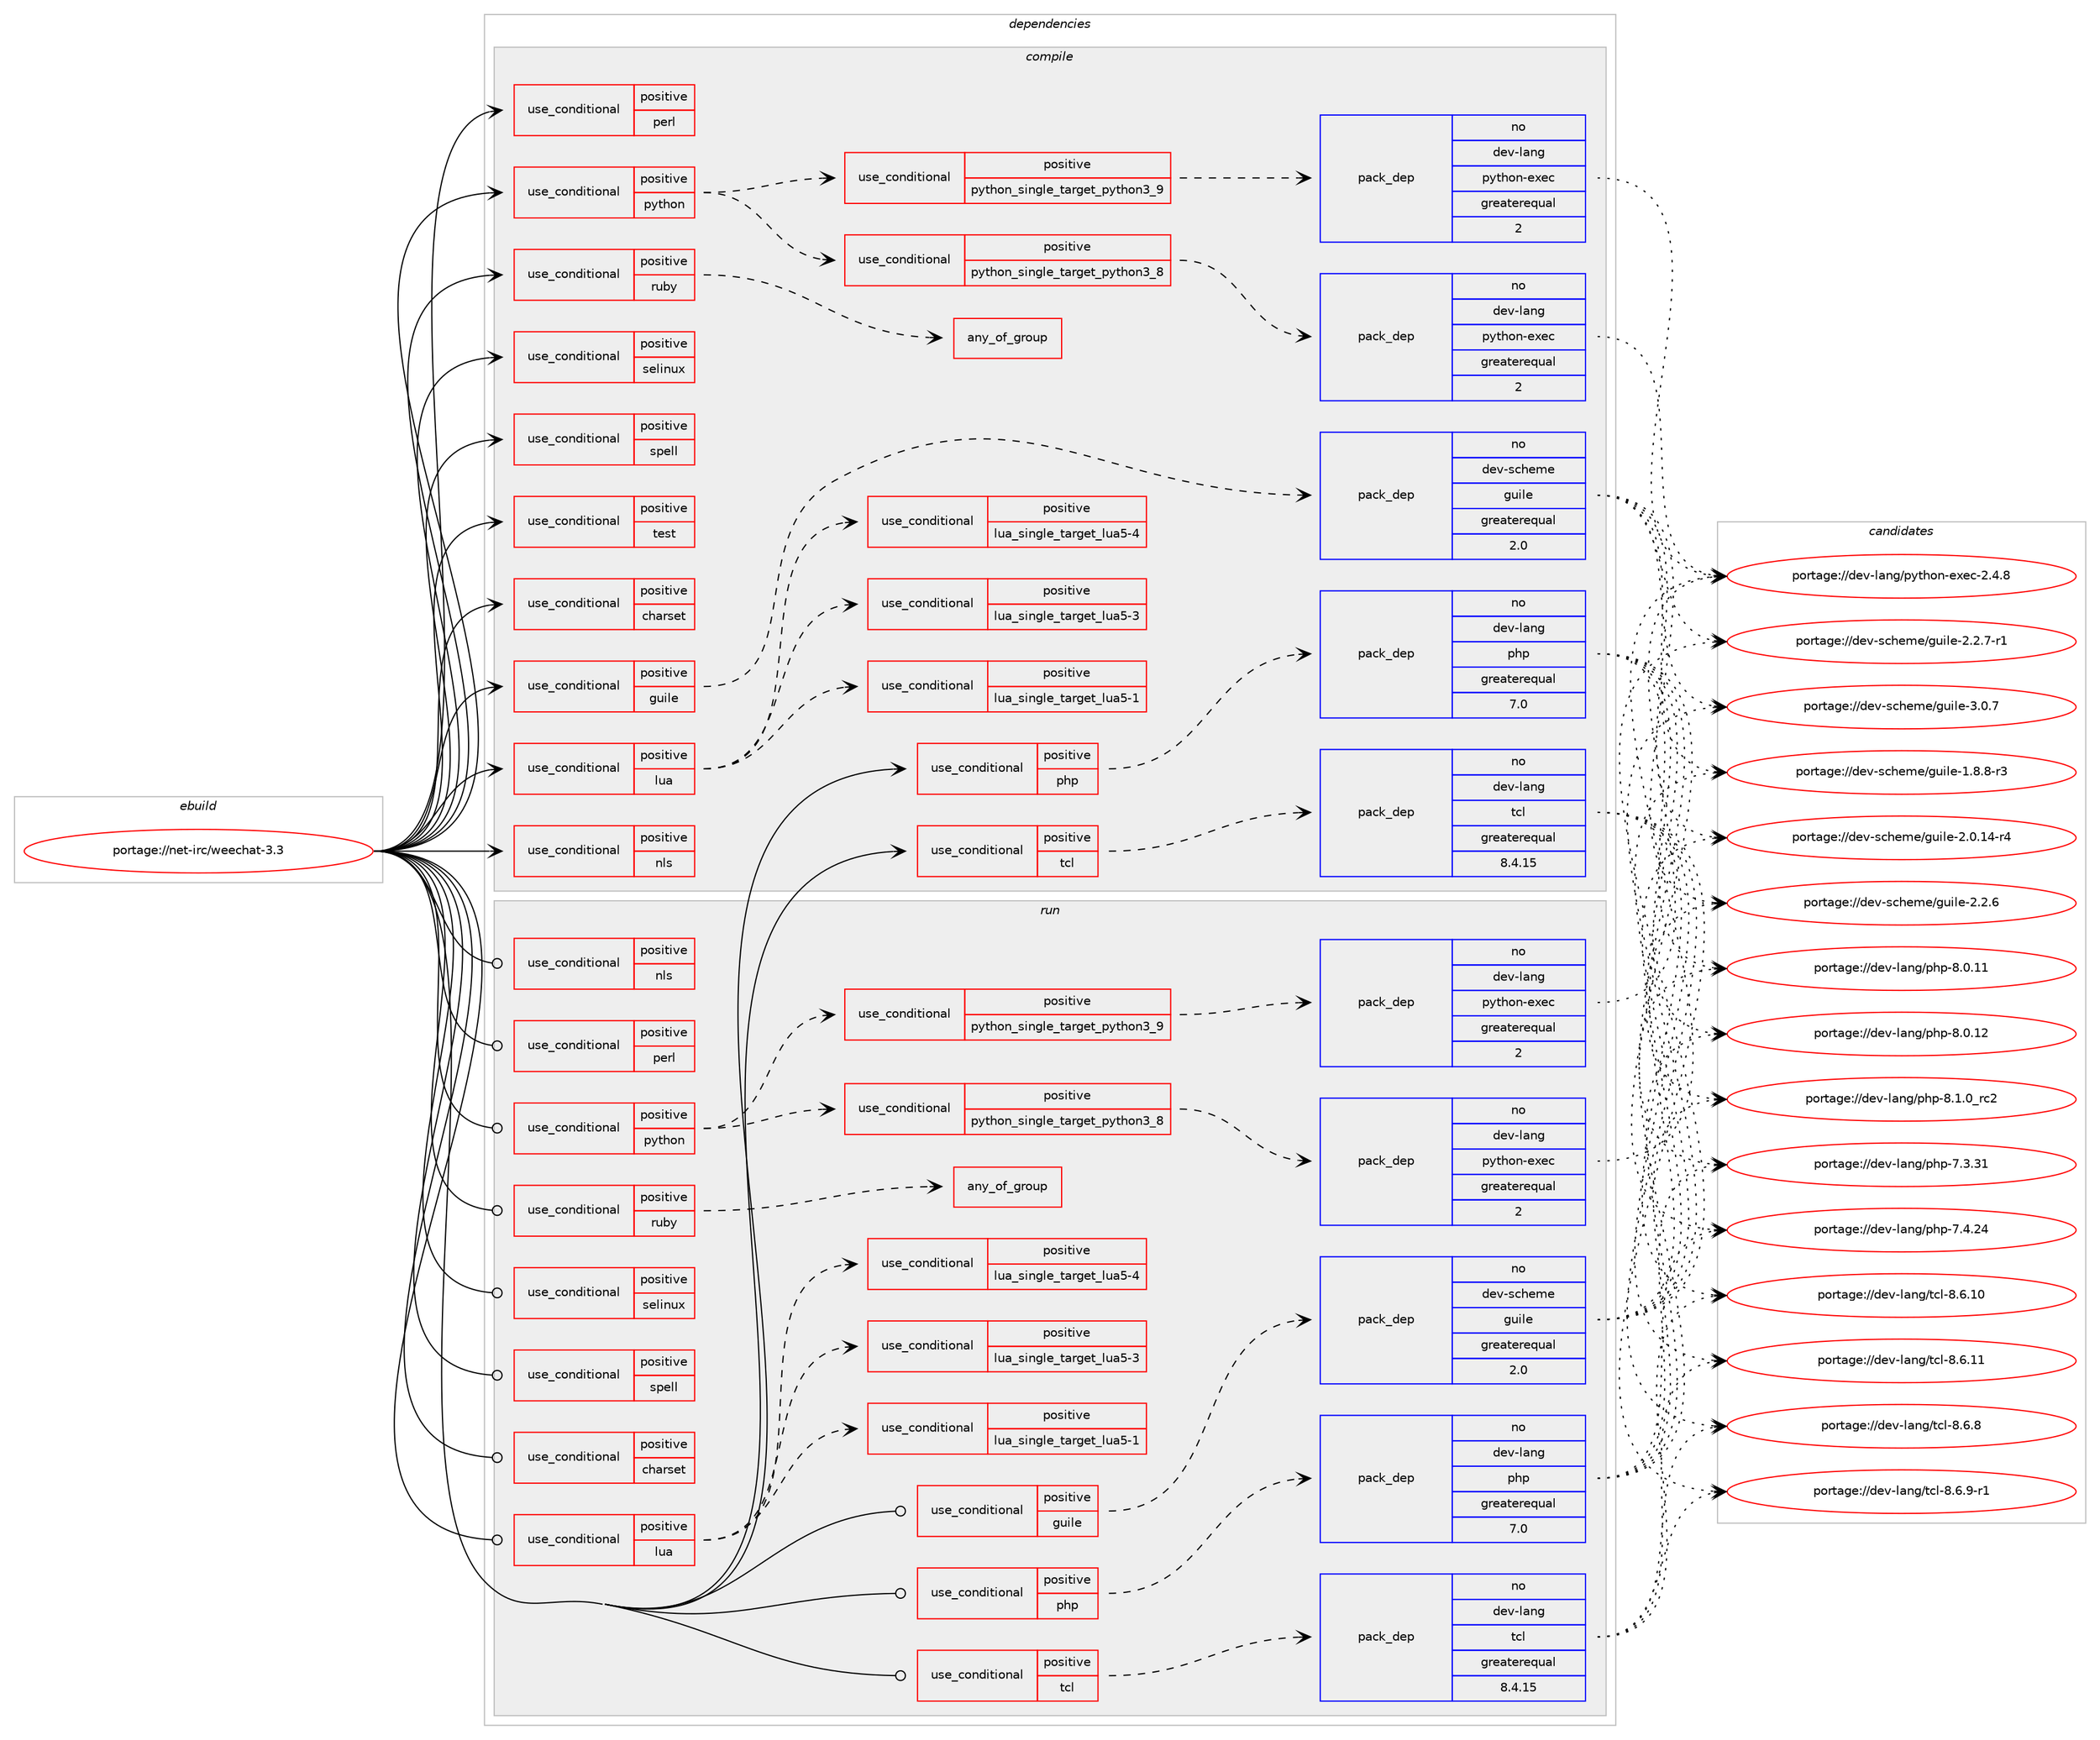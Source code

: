 digraph prolog {

# *************
# Graph options
# *************

newrank=true;
concentrate=true;
compound=true;
graph [rankdir=LR,fontname=Helvetica,fontsize=10,ranksep=1.5];#, ranksep=2.5, nodesep=0.2];
edge  [arrowhead=vee];
node  [fontname=Helvetica,fontsize=10];

# **********
# The ebuild
# **********

subgraph cluster_leftcol {
color=gray;
rank=same;
label=<<i>ebuild</i>>;
id [label="portage://net-irc/weechat-3.3", color=red, width=4, href="../net-irc/weechat-3.3.svg"];
}

# ****************
# The dependencies
# ****************

subgraph cluster_midcol {
color=gray;
label=<<i>dependencies</i>>;
subgraph cluster_compile {
fillcolor="#eeeeee";
style=filled;
label=<<i>compile</i>>;
subgraph cond27 {
dependency77 [label=<<TABLE BORDER="0" CELLBORDER="1" CELLSPACING="0" CELLPADDING="4"><TR><TD ROWSPAN="3" CELLPADDING="10">use_conditional</TD></TR><TR><TD>positive</TD></TR><TR><TD>charset</TD></TR></TABLE>>, shape=none, color=red];
# *** BEGIN UNKNOWN DEPENDENCY TYPE (TODO) ***
# dependency77 -> package_dependency(portage://net-irc/weechat-3.3,install,no,virtual,libiconv,none,[,,],[],[])
# *** END UNKNOWN DEPENDENCY TYPE (TODO) ***

}
id:e -> dependency77:w [weight=20,style="solid",arrowhead="vee"];
subgraph cond28 {
dependency78 [label=<<TABLE BORDER="0" CELLBORDER="1" CELLSPACING="0" CELLPADDING="4"><TR><TD ROWSPAN="3" CELLPADDING="10">use_conditional</TD></TR><TR><TD>positive</TD></TR><TR><TD>guile</TD></TR></TABLE>>, shape=none, color=red];
subgraph pack50 {
dependency79 [label=<<TABLE BORDER="0" CELLBORDER="1" CELLSPACING="0" CELLPADDING="4" WIDTH="220"><TR><TD ROWSPAN="6" CELLPADDING="30">pack_dep</TD></TR><TR><TD WIDTH="110">no</TD></TR><TR><TD>dev-scheme</TD></TR><TR><TD>guile</TD></TR><TR><TD>greaterequal</TD></TR><TR><TD>2.0</TD></TR></TABLE>>, shape=none, color=blue];
}
dependency78:e -> dependency79:w [weight=20,style="dashed",arrowhead="vee"];
}
id:e -> dependency78:w [weight=20,style="solid",arrowhead="vee"];
subgraph cond29 {
dependency80 [label=<<TABLE BORDER="0" CELLBORDER="1" CELLSPACING="0" CELLPADDING="4"><TR><TD ROWSPAN="3" CELLPADDING="10">use_conditional</TD></TR><TR><TD>positive</TD></TR><TR><TD>lua</TD></TR></TABLE>>, shape=none, color=red];
subgraph cond30 {
dependency81 [label=<<TABLE BORDER="0" CELLBORDER="1" CELLSPACING="0" CELLPADDING="4"><TR><TD ROWSPAN="3" CELLPADDING="10">use_conditional</TD></TR><TR><TD>positive</TD></TR><TR><TD>lua_single_target_lua5-1</TD></TR></TABLE>>, shape=none, color=red];
# *** BEGIN UNKNOWN DEPENDENCY TYPE (TODO) ***
# dependency81 -> package_dependency(portage://net-irc/weechat-3.3,install,no,dev-lang,lua,none,[,,],[slot(5.1)],[])
# *** END UNKNOWN DEPENDENCY TYPE (TODO) ***

}
dependency80:e -> dependency81:w [weight=20,style="dashed",arrowhead="vee"];
subgraph cond31 {
dependency82 [label=<<TABLE BORDER="0" CELLBORDER="1" CELLSPACING="0" CELLPADDING="4"><TR><TD ROWSPAN="3" CELLPADDING="10">use_conditional</TD></TR><TR><TD>positive</TD></TR><TR><TD>lua_single_target_lua5-3</TD></TR></TABLE>>, shape=none, color=red];
# *** BEGIN UNKNOWN DEPENDENCY TYPE (TODO) ***
# dependency82 -> package_dependency(portage://net-irc/weechat-3.3,install,no,dev-lang,lua,none,[,,],[slot(5.3)],[])
# *** END UNKNOWN DEPENDENCY TYPE (TODO) ***

}
dependency80:e -> dependency82:w [weight=20,style="dashed",arrowhead="vee"];
subgraph cond32 {
dependency83 [label=<<TABLE BORDER="0" CELLBORDER="1" CELLSPACING="0" CELLPADDING="4"><TR><TD ROWSPAN="3" CELLPADDING="10">use_conditional</TD></TR><TR><TD>positive</TD></TR><TR><TD>lua_single_target_lua5-4</TD></TR></TABLE>>, shape=none, color=red];
# *** BEGIN UNKNOWN DEPENDENCY TYPE (TODO) ***
# dependency83 -> package_dependency(portage://net-irc/weechat-3.3,install,no,dev-lang,lua,none,[,,],[slot(5.4)],[])
# *** END UNKNOWN DEPENDENCY TYPE (TODO) ***

}
dependency80:e -> dependency83:w [weight=20,style="dashed",arrowhead="vee"];
}
id:e -> dependency80:w [weight=20,style="solid",arrowhead="vee"];
subgraph cond33 {
dependency84 [label=<<TABLE BORDER="0" CELLBORDER="1" CELLSPACING="0" CELLPADDING="4"><TR><TD ROWSPAN="3" CELLPADDING="10">use_conditional</TD></TR><TR><TD>positive</TD></TR><TR><TD>nls</TD></TR></TABLE>>, shape=none, color=red];
# *** BEGIN UNKNOWN DEPENDENCY TYPE (TODO) ***
# dependency84 -> package_dependency(portage://net-irc/weechat-3.3,install,no,virtual,libintl,none,[,,],[],[])
# *** END UNKNOWN DEPENDENCY TYPE (TODO) ***

}
id:e -> dependency84:w [weight=20,style="solid",arrowhead="vee"];
subgraph cond34 {
dependency85 [label=<<TABLE BORDER="0" CELLBORDER="1" CELLSPACING="0" CELLPADDING="4"><TR><TD ROWSPAN="3" CELLPADDING="10">use_conditional</TD></TR><TR><TD>positive</TD></TR><TR><TD>perl</TD></TR></TABLE>>, shape=none, color=red];
# *** BEGIN UNKNOWN DEPENDENCY TYPE (TODO) ***
# dependency85 -> package_dependency(portage://net-irc/weechat-3.3,install,no,dev-lang,perl,none,[,,],any_same_slot,[])
# *** END UNKNOWN DEPENDENCY TYPE (TODO) ***

}
id:e -> dependency85:w [weight=20,style="solid",arrowhead="vee"];
subgraph cond35 {
dependency86 [label=<<TABLE BORDER="0" CELLBORDER="1" CELLSPACING="0" CELLPADDING="4"><TR><TD ROWSPAN="3" CELLPADDING="10">use_conditional</TD></TR><TR><TD>positive</TD></TR><TR><TD>php</TD></TR></TABLE>>, shape=none, color=red];
subgraph pack51 {
dependency87 [label=<<TABLE BORDER="0" CELLBORDER="1" CELLSPACING="0" CELLPADDING="4" WIDTH="220"><TR><TD ROWSPAN="6" CELLPADDING="30">pack_dep</TD></TR><TR><TD WIDTH="110">no</TD></TR><TR><TD>dev-lang</TD></TR><TR><TD>php</TD></TR><TR><TD>greaterequal</TD></TR><TR><TD>7.0</TD></TR></TABLE>>, shape=none, color=blue];
}
dependency86:e -> dependency87:w [weight=20,style="dashed",arrowhead="vee"];
}
id:e -> dependency86:w [weight=20,style="solid",arrowhead="vee"];
subgraph cond36 {
dependency88 [label=<<TABLE BORDER="0" CELLBORDER="1" CELLSPACING="0" CELLPADDING="4"><TR><TD ROWSPAN="3" CELLPADDING="10">use_conditional</TD></TR><TR><TD>positive</TD></TR><TR><TD>python</TD></TR></TABLE>>, shape=none, color=red];
subgraph cond37 {
dependency89 [label=<<TABLE BORDER="0" CELLBORDER="1" CELLSPACING="0" CELLPADDING="4"><TR><TD ROWSPAN="3" CELLPADDING="10">use_conditional</TD></TR><TR><TD>positive</TD></TR><TR><TD>python_single_target_python3_8</TD></TR></TABLE>>, shape=none, color=red];
# *** BEGIN UNKNOWN DEPENDENCY TYPE (TODO) ***
# dependency89 -> package_dependency(portage://net-irc/weechat-3.3,install,no,dev-lang,python,none,[,,],[slot(3.8)],[])
# *** END UNKNOWN DEPENDENCY TYPE (TODO) ***

subgraph pack52 {
dependency90 [label=<<TABLE BORDER="0" CELLBORDER="1" CELLSPACING="0" CELLPADDING="4" WIDTH="220"><TR><TD ROWSPAN="6" CELLPADDING="30">pack_dep</TD></TR><TR><TD WIDTH="110">no</TD></TR><TR><TD>dev-lang</TD></TR><TR><TD>python-exec</TD></TR><TR><TD>greaterequal</TD></TR><TR><TD>2</TD></TR></TABLE>>, shape=none, color=blue];
}
dependency89:e -> dependency90:w [weight=20,style="dashed",arrowhead="vee"];
}
dependency88:e -> dependency89:w [weight=20,style="dashed",arrowhead="vee"];
subgraph cond38 {
dependency91 [label=<<TABLE BORDER="0" CELLBORDER="1" CELLSPACING="0" CELLPADDING="4"><TR><TD ROWSPAN="3" CELLPADDING="10">use_conditional</TD></TR><TR><TD>positive</TD></TR><TR><TD>python_single_target_python3_9</TD></TR></TABLE>>, shape=none, color=red];
# *** BEGIN UNKNOWN DEPENDENCY TYPE (TODO) ***
# dependency91 -> package_dependency(portage://net-irc/weechat-3.3,install,no,dev-lang,python,none,[,,],[slot(3.9)],[])
# *** END UNKNOWN DEPENDENCY TYPE (TODO) ***

subgraph pack53 {
dependency92 [label=<<TABLE BORDER="0" CELLBORDER="1" CELLSPACING="0" CELLPADDING="4" WIDTH="220"><TR><TD ROWSPAN="6" CELLPADDING="30">pack_dep</TD></TR><TR><TD WIDTH="110">no</TD></TR><TR><TD>dev-lang</TD></TR><TR><TD>python-exec</TD></TR><TR><TD>greaterequal</TD></TR><TR><TD>2</TD></TR></TABLE>>, shape=none, color=blue];
}
dependency91:e -> dependency92:w [weight=20,style="dashed",arrowhead="vee"];
}
dependency88:e -> dependency91:w [weight=20,style="dashed",arrowhead="vee"];
}
id:e -> dependency88:w [weight=20,style="solid",arrowhead="vee"];
subgraph cond39 {
dependency93 [label=<<TABLE BORDER="0" CELLBORDER="1" CELLSPACING="0" CELLPADDING="4"><TR><TD ROWSPAN="3" CELLPADDING="10">use_conditional</TD></TR><TR><TD>positive</TD></TR><TR><TD>ruby</TD></TR></TABLE>>, shape=none, color=red];
subgraph any2 {
dependency94 [label=<<TABLE BORDER="0" CELLBORDER="1" CELLSPACING="0" CELLPADDING="4"><TR><TD CELLPADDING="10">any_of_group</TD></TR></TABLE>>, shape=none, color=red];# *** BEGIN UNKNOWN DEPENDENCY TYPE (TODO) ***
# dependency94 -> package_dependency(portage://net-irc/weechat-3.3,install,no,dev-lang,ruby,none,[,,],[slot(2.7)],[])
# *** END UNKNOWN DEPENDENCY TYPE (TODO) ***

# *** BEGIN UNKNOWN DEPENDENCY TYPE (TODO) ***
# dependency94 -> package_dependency(portage://net-irc/weechat-3.3,install,no,dev-lang,ruby,none,[,,],[slot(2.6)],[])
# *** END UNKNOWN DEPENDENCY TYPE (TODO) ***

}
dependency93:e -> dependency94:w [weight=20,style="dashed",arrowhead="vee"];
}
id:e -> dependency93:w [weight=20,style="solid",arrowhead="vee"];
subgraph cond40 {
dependency95 [label=<<TABLE BORDER="0" CELLBORDER="1" CELLSPACING="0" CELLPADDING="4"><TR><TD ROWSPAN="3" CELLPADDING="10">use_conditional</TD></TR><TR><TD>positive</TD></TR><TR><TD>selinux</TD></TR></TABLE>>, shape=none, color=red];
# *** BEGIN UNKNOWN DEPENDENCY TYPE (TODO) ***
# dependency95 -> package_dependency(portage://net-irc/weechat-3.3,install,no,sec-policy,selinux-irc,none,[,,],[],[])
# *** END UNKNOWN DEPENDENCY TYPE (TODO) ***

}
id:e -> dependency95:w [weight=20,style="solid",arrowhead="vee"];
subgraph cond41 {
dependency96 [label=<<TABLE BORDER="0" CELLBORDER="1" CELLSPACING="0" CELLPADDING="4"><TR><TD ROWSPAN="3" CELLPADDING="10">use_conditional</TD></TR><TR><TD>positive</TD></TR><TR><TD>spell</TD></TR></TABLE>>, shape=none, color=red];
# *** BEGIN UNKNOWN DEPENDENCY TYPE (TODO) ***
# dependency96 -> package_dependency(portage://net-irc/weechat-3.3,install,no,app-text,aspell,none,[,,],[],[])
# *** END UNKNOWN DEPENDENCY TYPE (TODO) ***

}
id:e -> dependency96:w [weight=20,style="solid",arrowhead="vee"];
subgraph cond42 {
dependency97 [label=<<TABLE BORDER="0" CELLBORDER="1" CELLSPACING="0" CELLPADDING="4"><TR><TD ROWSPAN="3" CELLPADDING="10">use_conditional</TD></TR><TR><TD>positive</TD></TR><TR><TD>tcl</TD></TR></TABLE>>, shape=none, color=red];
subgraph pack54 {
dependency98 [label=<<TABLE BORDER="0" CELLBORDER="1" CELLSPACING="0" CELLPADDING="4" WIDTH="220"><TR><TD ROWSPAN="6" CELLPADDING="30">pack_dep</TD></TR><TR><TD WIDTH="110">no</TD></TR><TR><TD>dev-lang</TD></TR><TR><TD>tcl</TD></TR><TR><TD>greaterequal</TD></TR><TR><TD>8.4.15</TD></TR></TABLE>>, shape=none, color=blue];
}
dependency97:e -> dependency98:w [weight=20,style="dashed",arrowhead="vee"];
}
id:e -> dependency97:w [weight=20,style="solid",arrowhead="vee"];
subgraph cond43 {
dependency99 [label=<<TABLE BORDER="0" CELLBORDER="1" CELLSPACING="0" CELLPADDING="4"><TR><TD ROWSPAN="3" CELLPADDING="10">use_conditional</TD></TR><TR><TD>positive</TD></TR><TR><TD>test</TD></TR></TABLE>>, shape=none, color=red];
# *** BEGIN UNKNOWN DEPENDENCY TYPE (TODO) ***
# dependency99 -> package_dependency(portage://net-irc/weechat-3.3,install,no,dev-util,cpputest,none,[,,],[],[])
# *** END UNKNOWN DEPENDENCY TYPE (TODO) ***

}
id:e -> dependency99:w [weight=20,style="solid",arrowhead="vee"];
# *** BEGIN UNKNOWN DEPENDENCY TYPE (TODO) ***
# id -> package_dependency(portage://net-irc/weechat-3.3,install,no,dev-libs,libgcrypt,none,[,,],[slot(0),equal],[])
# *** END UNKNOWN DEPENDENCY TYPE (TODO) ***

# *** BEGIN UNKNOWN DEPENDENCY TYPE (TODO) ***
# id -> package_dependency(portage://net-irc/weechat-3.3,install,no,net-libs,gnutls,none,[,,],any_same_slot,[])
# *** END UNKNOWN DEPENDENCY TYPE (TODO) ***

# *** BEGIN UNKNOWN DEPENDENCY TYPE (TODO) ***
# id -> package_dependency(portage://net-irc/weechat-3.3,install,no,net-misc,curl,none,[,,],[],[use(enable(ssl),none)])
# *** END UNKNOWN DEPENDENCY TYPE (TODO) ***

# *** BEGIN UNKNOWN DEPENDENCY TYPE (TODO) ***
# id -> package_dependency(portage://net-irc/weechat-3.3,install,no,sys-libs,ncurses,none,[,,],[slot(0),equal],[])
# *** END UNKNOWN DEPENDENCY TYPE (TODO) ***

# *** BEGIN UNKNOWN DEPENDENCY TYPE (TODO) ***
# id -> package_dependency(portage://net-irc/weechat-3.3,install,no,sys-libs,zlib,none,[,,],any_same_slot,[])
# *** END UNKNOWN DEPENDENCY TYPE (TODO) ***

}
subgraph cluster_compileandrun {
fillcolor="#eeeeee";
style=filled;
label=<<i>compile and run</i>>;
}
subgraph cluster_run {
fillcolor="#eeeeee";
style=filled;
label=<<i>run</i>>;
subgraph cond44 {
dependency100 [label=<<TABLE BORDER="0" CELLBORDER="1" CELLSPACING="0" CELLPADDING="4"><TR><TD ROWSPAN="3" CELLPADDING="10">use_conditional</TD></TR><TR><TD>positive</TD></TR><TR><TD>charset</TD></TR></TABLE>>, shape=none, color=red];
# *** BEGIN UNKNOWN DEPENDENCY TYPE (TODO) ***
# dependency100 -> package_dependency(portage://net-irc/weechat-3.3,run,no,virtual,libiconv,none,[,,],[],[])
# *** END UNKNOWN DEPENDENCY TYPE (TODO) ***

}
id:e -> dependency100:w [weight=20,style="solid",arrowhead="odot"];
subgraph cond45 {
dependency101 [label=<<TABLE BORDER="0" CELLBORDER="1" CELLSPACING="0" CELLPADDING="4"><TR><TD ROWSPAN="3" CELLPADDING="10">use_conditional</TD></TR><TR><TD>positive</TD></TR><TR><TD>guile</TD></TR></TABLE>>, shape=none, color=red];
subgraph pack55 {
dependency102 [label=<<TABLE BORDER="0" CELLBORDER="1" CELLSPACING="0" CELLPADDING="4" WIDTH="220"><TR><TD ROWSPAN="6" CELLPADDING="30">pack_dep</TD></TR><TR><TD WIDTH="110">no</TD></TR><TR><TD>dev-scheme</TD></TR><TR><TD>guile</TD></TR><TR><TD>greaterequal</TD></TR><TR><TD>2.0</TD></TR></TABLE>>, shape=none, color=blue];
}
dependency101:e -> dependency102:w [weight=20,style="dashed",arrowhead="vee"];
}
id:e -> dependency101:w [weight=20,style="solid",arrowhead="odot"];
subgraph cond46 {
dependency103 [label=<<TABLE BORDER="0" CELLBORDER="1" CELLSPACING="0" CELLPADDING="4"><TR><TD ROWSPAN="3" CELLPADDING="10">use_conditional</TD></TR><TR><TD>positive</TD></TR><TR><TD>lua</TD></TR></TABLE>>, shape=none, color=red];
subgraph cond47 {
dependency104 [label=<<TABLE BORDER="0" CELLBORDER="1" CELLSPACING="0" CELLPADDING="4"><TR><TD ROWSPAN="3" CELLPADDING="10">use_conditional</TD></TR><TR><TD>positive</TD></TR><TR><TD>lua_single_target_lua5-1</TD></TR></TABLE>>, shape=none, color=red];
# *** BEGIN UNKNOWN DEPENDENCY TYPE (TODO) ***
# dependency104 -> package_dependency(portage://net-irc/weechat-3.3,run,no,dev-lang,lua,none,[,,],[slot(5.1)],[])
# *** END UNKNOWN DEPENDENCY TYPE (TODO) ***

}
dependency103:e -> dependency104:w [weight=20,style="dashed",arrowhead="vee"];
subgraph cond48 {
dependency105 [label=<<TABLE BORDER="0" CELLBORDER="1" CELLSPACING="0" CELLPADDING="4"><TR><TD ROWSPAN="3" CELLPADDING="10">use_conditional</TD></TR><TR><TD>positive</TD></TR><TR><TD>lua_single_target_lua5-3</TD></TR></TABLE>>, shape=none, color=red];
# *** BEGIN UNKNOWN DEPENDENCY TYPE (TODO) ***
# dependency105 -> package_dependency(portage://net-irc/weechat-3.3,run,no,dev-lang,lua,none,[,,],[slot(5.3)],[])
# *** END UNKNOWN DEPENDENCY TYPE (TODO) ***

}
dependency103:e -> dependency105:w [weight=20,style="dashed",arrowhead="vee"];
subgraph cond49 {
dependency106 [label=<<TABLE BORDER="0" CELLBORDER="1" CELLSPACING="0" CELLPADDING="4"><TR><TD ROWSPAN="3" CELLPADDING="10">use_conditional</TD></TR><TR><TD>positive</TD></TR><TR><TD>lua_single_target_lua5-4</TD></TR></TABLE>>, shape=none, color=red];
# *** BEGIN UNKNOWN DEPENDENCY TYPE (TODO) ***
# dependency106 -> package_dependency(portage://net-irc/weechat-3.3,run,no,dev-lang,lua,none,[,,],[slot(5.4)],[])
# *** END UNKNOWN DEPENDENCY TYPE (TODO) ***

}
dependency103:e -> dependency106:w [weight=20,style="dashed",arrowhead="vee"];
}
id:e -> dependency103:w [weight=20,style="solid",arrowhead="odot"];
subgraph cond50 {
dependency107 [label=<<TABLE BORDER="0" CELLBORDER="1" CELLSPACING="0" CELLPADDING="4"><TR><TD ROWSPAN="3" CELLPADDING="10">use_conditional</TD></TR><TR><TD>positive</TD></TR><TR><TD>nls</TD></TR></TABLE>>, shape=none, color=red];
# *** BEGIN UNKNOWN DEPENDENCY TYPE (TODO) ***
# dependency107 -> package_dependency(portage://net-irc/weechat-3.3,run,no,virtual,libintl,none,[,,],[],[])
# *** END UNKNOWN DEPENDENCY TYPE (TODO) ***

}
id:e -> dependency107:w [weight=20,style="solid",arrowhead="odot"];
subgraph cond51 {
dependency108 [label=<<TABLE BORDER="0" CELLBORDER="1" CELLSPACING="0" CELLPADDING="4"><TR><TD ROWSPAN="3" CELLPADDING="10">use_conditional</TD></TR><TR><TD>positive</TD></TR><TR><TD>perl</TD></TR></TABLE>>, shape=none, color=red];
# *** BEGIN UNKNOWN DEPENDENCY TYPE (TODO) ***
# dependency108 -> package_dependency(portage://net-irc/weechat-3.3,run,no,dev-lang,perl,none,[,,],any_same_slot,[])
# *** END UNKNOWN DEPENDENCY TYPE (TODO) ***

}
id:e -> dependency108:w [weight=20,style="solid",arrowhead="odot"];
subgraph cond52 {
dependency109 [label=<<TABLE BORDER="0" CELLBORDER="1" CELLSPACING="0" CELLPADDING="4"><TR><TD ROWSPAN="3" CELLPADDING="10">use_conditional</TD></TR><TR><TD>positive</TD></TR><TR><TD>php</TD></TR></TABLE>>, shape=none, color=red];
subgraph pack56 {
dependency110 [label=<<TABLE BORDER="0" CELLBORDER="1" CELLSPACING="0" CELLPADDING="4" WIDTH="220"><TR><TD ROWSPAN="6" CELLPADDING="30">pack_dep</TD></TR><TR><TD WIDTH="110">no</TD></TR><TR><TD>dev-lang</TD></TR><TR><TD>php</TD></TR><TR><TD>greaterequal</TD></TR><TR><TD>7.0</TD></TR></TABLE>>, shape=none, color=blue];
}
dependency109:e -> dependency110:w [weight=20,style="dashed",arrowhead="vee"];
}
id:e -> dependency109:w [weight=20,style="solid",arrowhead="odot"];
subgraph cond53 {
dependency111 [label=<<TABLE BORDER="0" CELLBORDER="1" CELLSPACING="0" CELLPADDING="4"><TR><TD ROWSPAN="3" CELLPADDING="10">use_conditional</TD></TR><TR><TD>positive</TD></TR><TR><TD>python</TD></TR></TABLE>>, shape=none, color=red];
subgraph cond54 {
dependency112 [label=<<TABLE BORDER="0" CELLBORDER="1" CELLSPACING="0" CELLPADDING="4"><TR><TD ROWSPAN="3" CELLPADDING="10">use_conditional</TD></TR><TR><TD>positive</TD></TR><TR><TD>python_single_target_python3_8</TD></TR></TABLE>>, shape=none, color=red];
# *** BEGIN UNKNOWN DEPENDENCY TYPE (TODO) ***
# dependency112 -> package_dependency(portage://net-irc/weechat-3.3,run,no,dev-lang,python,none,[,,],[slot(3.8)],[])
# *** END UNKNOWN DEPENDENCY TYPE (TODO) ***

subgraph pack57 {
dependency113 [label=<<TABLE BORDER="0" CELLBORDER="1" CELLSPACING="0" CELLPADDING="4" WIDTH="220"><TR><TD ROWSPAN="6" CELLPADDING="30">pack_dep</TD></TR><TR><TD WIDTH="110">no</TD></TR><TR><TD>dev-lang</TD></TR><TR><TD>python-exec</TD></TR><TR><TD>greaterequal</TD></TR><TR><TD>2</TD></TR></TABLE>>, shape=none, color=blue];
}
dependency112:e -> dependency113:w [weight=20,style="dashed",arrowhead="vee"];
}
dependency111:e -> dependency112:w [weight=20,style="dashed",arrowhead="vee"];
subgraph cond55 {
dependency114 [label=<<TABLE BORDER="0" CELLBORDER="1" CELLSPACING="0" CELLPADDING="4"><TR><TD ROWSPAN="3" CELLPADDING="10">use_conditional</TD></TR><TR><TD>positive</TD></TR><TR><TD>python_single_target_python3_9</TD></TR></TABLE>>, shape=none, color=red];
# *** BEGIN UNKNOWN DEPENDENCY TYPE (TODO) ***
# dependency114 -> package_dependency(portage://net-irc/weechat-3.3,run,no,dev-lang,python,none,[,,],[slot(3.9)],[])
# *** END UNKNOWN DEPENDENCY TYPE (TODO) ***

subgraph pack58 {
dependency115 [label=<<TABLE BORDER="0" CELLBORDER="1" CELLSPACING="0" CELLPADDING="4" WIDTH="220"><TR><TD ROWSPAN="6" CELLPADDING="30">pack_dep</TD></TR><TR><TD WIDTH="110">no</TD></TR><TR><TD>dev-lang</TD></TR><TR><TD>python-exec</TD></TR><TR><TD>greaterequal</TD></TR><TR><TD>2</TD></TR></TABLE>>, shape=none, color=blue];
}
dependency114:e -> dependency115:w [weight=20,style="dashed",arrowhead="vee"];
}
dependency111:e -> dependency114:w [weight=20,style="dashed",arrowhead="vee"];
}
id:e -> dependency111:w [weight=20,style="solid",arrowhead="odot"];
subgraph cond56 {
dependency116 [label=<<TABLE BORDER="0" CELLBORDER="1" CELLSPACING="0" CELLPADDING="4"><TR><TD ROWSPAN="3" CELLPADDING="10">use_conditional</TD></TR><TR><TD>positive</TD></TR><TR><TD>ruby</TD></TR></TABLE>>, shape=none, color=red];
subgraph any3 {
dependency117 [label=<<TABLE BORDER="0" CELLBORDER="1" CELLSPACING="0" CELLPADDING="4"><TR><TD CELLPADDING="10">any_of_group</TD></TR></TABLE>>, shape=none, color=red];# *** BEGIN UNKNOWN DEPENDENCY TYPE (TODO) ***
# dependency117 -> package_dependency(portage://net-irc/weechat-3.3,run,no,dev-lang,ruby,none,[,,],[slot(2.7)],[])
# *** END UNKNOWN DEPENDENCY TYPE (TODO) ***

# *** BEGIN UNKNOWN DEPENDENCY TYPE (TODO) ***
# dependency117 -> package_dependency(portage://net-irc/weechat-3.3,run,no,dev-lang,ruby,none,[,,],[slot(2.6)],[])
# *** END UNKNOWN DEPENDENCY TYPE (TODO) ***

}
dependency116:e -> dependency117:w [weight=20,style="dashed",arrowhead="vee"];
}
id:e -> dependency116:w [weight=20,style="solid",arrowhead="odot"];
subgraph cond57 {
dependency118 [label=<<TABLE BORDER="0" CELLBORDER="1" CELLSPACING="0" CELLPADDING="4"><TR><TD ROWSPAN="3" CELLPADDING="10">use_conditional</TD></TR><TR><TD>positive</TD></TR><TR><TD>selinux</TD></TR></TABLE>>, shape=none, color=red];
# *** BEGIN UNKNOWN DEPENDENCY TYPE (TODO) ***
# dependency118 -> package_dependency(portage://net-irc/weechat-3.3,run,no,sec-policy,selinux-irc,none,[,,],[],[])
# *** END UNKNOWN DEPENDENCY TYPE (TODO) ***

}
id:e -> dependency118:w [weight=20,style="solid",arrowhead="odot"];
subgraph cond58 {
dependency119 [label=<<TABLE BORDER="0" CELLBORDER="1" CELLSPACING="0" CELLPADDING="4"><TR><TD ROWSPAN="3" CELLPADDING="10">use_conditional</TD></TR><TR><TD>positive</TD></TR><TR><TD>spell</TD></TR></TABLE>>, shape=none, color=red];
# *** BEGIN UNKNOWN DEPENDENCY TYPE (TODO) ***
# dependency119 -> package_dependency(portage://net-irc/weechat-3.3,run,no,app-text,aspell,none,[,,],[],[])
# *** END UNKNOWN DEPENDENCY TYPE (TODO) ***

}
id:e -> dependency119:w [weight=20,style="solid",arrowhead="odot"];
subgraph cond59 {
dependency120 [label=<<TABLE BORDER="0" CELLBORDER="1" CELLSPACING="0" CELLPADDING="4"><TR><TD ROWSPAN="3" CELLPADDING="10">use_conditional</TD></TR><TR><TD>positive</TD></TR><TR><TD>tcl</TD></TR></TABLE>>, shape=none, color=red];
subgraph pack59 {
dependency121 [label=<<TABLE BORDER="0" CELLBORDER="1" CELLSPACING="0" CELLPADDING="4" WIDTH="220"><TR><TD ROWSPAN="6" CELLPADDING="30">pack_dep</TD></TR><TR><TD WIDTH="110">no</TD></TR><TR><TD>dev-lang</TD></TR><TR><TD>tcl</TD></TR><TR><TD>greaterequal</TD></TR><TR><TD>8.4.15</TD></TR></TABLE>>, shape=none, color=blue];
}
dependency120:e -> dependency121:w [weight=20,style="dashed",arrowhead="vee"];
}
id:e -> dependency120:w [weight=20,style="solid",arrowhead="odot"];
# *** BEGIN UNKNOWN DEPENDENCY TYPE (TODO) ***
# id -> package_dependency(portage://net-irc/weechat-3.3,run,no,dev-libs,libgcrypt,none,[,,],[slot(0),equal],[])
# *** END UNKNOWN DEPENDENCY TYPE (TODO) ***

# *** BEGIN UNKNOWN DEPENDENCY TYPE (TODO) ***
# id -> package_dependency(portage://net-irc/weechat-3.3,run,no,net-libs,gnutls,none,[,,],any_same_slot,[])
# *** END UNKNOWN DEPENDENCY TYPE (TODO) ***

# *** BEGIN UNKNOWN DEPENDENCY TYPE (TODO) ***
# id -> package_dependency(portage://net-irc/weechat-3.3,run,no,net-misc,curl,none,[,,],[],[use(enable(ssl),none)])
# *** END UNKNOWN DEPENDENCY TYPE (TODO) ***

# *** BEGIN UNKNOWN DEPENDENCY TYPE (TODO) ***
# id -> package_dependency(portage://net-irc/weechat-3.3,run,no,sys-libs,ncurses,none,[,,],[slot(0),equal],[])
# *** END UNKNOWN DEPENDENCY TYPE (TODO) ***

# *** BEGIN UNKNOWN DEPENDENCY TYPE (TODO) ***
# id -> package_dependency(portage://net-irc/weechat-3.3,run,no,sys-libs,zlib,none,[,,],any_same_slot,[])
# *** END UNKNOWN DEPENDENCY TYPE (TODO) ***

}
}

# **************
# The candidates
# **************

subgraph cluster_choices {
rank=same;
color=gray;
label=<<i>candidates</i>>;

subgraph choice50 {
color=black;
nodesep=1;
choice1001011184511599104101109101471031171051081014549465646564511451 [label="portage://dev-scheme/guile-1.8.8-r3", color=red, width=4,href="../dev-scheme/guile-1.8.8-r3.svg"];
choice100101118451159910410110910147103117105108101455046484649524511452 [label="portage://dev-scheme/guile-2.0.14-r4", color=red, width=4,href="../dev-scheme/guile-2.0.14-r4.svg"];
choice100101118451159910410110910147103117105108101455046504654 [label="portage://dev-scheme/guile-2.2.6", color=red, width=4,href="../dev-scheme/guile-2.2.6.svg"];
choice1001011184511599104101109101471031171051081014550465046554511449 [label="portage://dev-scheme/guile-2.2.7-r1", color=red, width=4,href="../dev-scheme/guile-2.2.7-r1.svg"];
choice100101118451159910410110910147103117105108101455146484655 [label="portage://dev-scheme/guile-3.0.7", color=red, width=4,href="../dev-scheme/guile-3.0.7.svg"];
dependency79:e -> choice1001011184511599104101109101471031171051081014549465646564511451:w [style=dotted,weight="100"];
dependency79:e -> choice100101118451159910410110910147103117105108101455046484649524511452:w [style=dotted,weight="100"];
dependency79:e -> choice100101118451159910410110910147103117105108101455046504654:w [style=dotted,weight="100"];
dependency79:e -> choice1001011184511599104101109101471031171051081014550465046554511449:w [style=dotted,weight="100"];
dependency79:e -> choice100101118451159910410110910147103117105108101455146484655:w [style=dotted,weight="100"];
}
subgraph choice51 {
color=black;
nodesep=1;
choice10010111845108971101034711210411245554651465149 [label="portage://dev-lang/php-7.3.31", color=red, width=4,href="../dev-lang/php-7.3.31.svg"];
choice10010111845108971101034711210411245554652465052 [label="portage://dev-lang/php-7.4.24", color=red, width=4,href="../dev-lang/php-7.4.24.svg"];
choice10010111845108971101034711210411245564648464949 [label="portage://dev-lang/php-8.0.11", color=red, width=4,href="../dev-lang/php-8.0.11.svg"];
choice10010111845108971101034711210411245564648464950 [label="portage://dev-lang/php-8.0.12", color=red, width=4,href="../dev-lang/php-8.0.12.svg"];
choice100101118451089711010347112104112455646494648951149950 [label="portage://dev-lang/php-8.1.0_rc2", color=red, width=4,href="../dev-lang/php-8.1.0_rc2.svg"];
dependency87:e -> choice10010111845108971101034711210411245554651465149:w [style=dotted,weight="100"];
dependency87:e -> choice10010111845108971101034711210411245554652465052:w [style=dotted,weight="100"];
dependency87:e -> choice10010111845108971101034711210411245564648464949:w [style=dotted,weight="100"];
dependency87:e -> choice10010111845108971101034711210411245564648464950:w [style=dotted,weight="100"];
dependency87:e -> choice100101118451089711010347112104112455646494648951149950:w [style=dotted,weight="100"];
}
subgraph choice52 {
color=black;
nodesep=1;
choice1001011184510897110103471121211161041111104510112010199455046524656 [label="portage://dev-lang/python-exec-2.4.8", color=red, width=4,href="../dev-lang/python-exec-2.4.8.svg"];
dependency90:e -> choice1001011184510897110103471121211161041111104510112010199455046524656:w [style=dotted,weight="100"];
}
subgraph choice53 {
color=black;
nodesep=1;
choice1001011184510897110103471121211161041111104510112010199455046524656 [label="portage://dev-lang/python-exec-2.4.8", color=red, width=4,href="../dev-lang/python-exec-2.4.8.svg"];
dependency92:e -> choice1001011184510897110103471121211161041111104510112010199455046524656:w [style=dotted,weight="100"];
}
subgraph choice54 {
color=black;
nodesep=1;
choice1001011184510897110103471169910845564654464948 [label="portage://dev-lang/tcl-8.6.10", color=red, width=4,href="../dev-lang/tcl-8.6.10.svg"];
choice1001011184510897110103471169910845564654464949 [label="portage://dev-lang/tcl-8.6.11", color=red, width=4,href="../dev-lang/tcl-8.6.11.svg"];
choice10010111845108971101034711699108455646544656 [label="portage://dev-lang/tcl-8.6.8", color=red, width=4,href="../dev-lang/tcl-8.6.8.svg"];
choice100101118451089711010347116991084556465446574511449 [label="portage://dev-lang/tcl-8.6.9-r1", color=red, width=4,href="../dev-lang/tcl-8.6.9-r1.svg"];
dependency98:e -> choice1001011184510897110103471169910845564654464948:w [style=dotted,weight="100"];
dependency98:e -> choice1001011184510897110103471169910845564654464949:w [style=dotted,weight="100"];
dependency98:e -> choice10010111845108971101034711699108455646544656:w [style=dotted,weight="100"];
dependency98:e -> choice100101118451089711010347116991084556465446574511449:w [style=dotted,weight="100"];
}
subgraph choice55 {
color=black;
nodesep=1;
choice1001011184511599104101109101471031171051081014549465646564511451 [label="portage://dev-scheme/guile-1.8.8-r3", color=red, width=4,href="../dev-scheme/guile-1.8.8-r3.svg"];
choice100101118451159910410110910147103117105108101455046484649524511452 [label="portage://dev-scheme/guile-2.0.14-r4", color=red, width=4,href="../dev-scheme/guile-2.0.14-r4.svg"];
choice100101118451159910410110910147103117105108101455046504654 [label="portage://dev-scheme/guile-2.2.6", color=red, width=4,href="../dev-scheme/guile-2.2.6.svg"];
choice1001011184511599104101109101471031171051081014550465046554511449 [label="portage://dev-scheme/guile-2.2.7-r1", color=red, width=4,href="../dev-scheme/guile-2.2.7-r1.svg"];
choice100101118451159910410110910147103117105108101455146484655 [label="portage://dev-scheme/guile-3.0.7", color=red, width=4,href="../dev-scheme/guile-3.0.7.svg"];
dependency102:e -> choice1001011184511599104101109101471031171051081014549465646564511451:w [style=dotted,weight="100"];
dependency102:e -> choice100101118451159910410110910147103117105108101455046484649524511452:w [style=dotted,weight="100"];
dependency102:e -> choice100101118451159910410110910147103117105108101455046504654:w [style=dotted,weight="100"];
dependency102:e -> choice1001011184511599104101109101471031171051081014550465046554511449:w [style=dotted,weight="100"];
dependency102:e -> choice100101118451159910410110910147103117105108101455146484655:w [style=dotted,weight="100"];
}
subgraph choice56 {
color=black;
nodesep=1;
choice10010111845108971101034711210411245554651465149 [label="portage://dev-lang/php-7.3.31", color=red, width=4,href="../dev-lang/php-7.3.31.svg"];
choice10010111845108971101034711210411245554652465052 [label="portage://dev-lang/php-7.4.24", color=red, width=4,href="../dev-lang/php-7.4.24.svg"];
choice10010111845108971101034711210411245564648464949 [label="portage://dev-lang/php-8.0.11", color=red, width=4,href="../dev-lang/php-8.0.11.svg"];
choice10010111845108971101034711210411245564648464950 [label="portage://dev-lang/php-8.0.12", color=red, width=4,href="../dev-lang/php-8.0.12.svg"];
choice100101118451089711010347112104112455646494648951149950 [label="portage://dev-lang/php-8.1.0_rc2", color=red, width=4,href="../dev-lang/php-8.1.0_rc2.svg"];
dependency110:e -> choice10010111845108971101034711210411245554651465149:w [style=dotted,weight="100"];
dependency110:e -> choice10010111845108971101034711210411245554652465052:w [style=dotted,weight="100"];
dependency110:e -> choice10010111845108971101034711210411245564648464949:w [style=dotted,weight="100"];
dependency110:e -> choice10010111845108971101034711210411245564648464950:w [style=dotted,weight="100"];
dependency110:e -> choice100101118451089711010347112104112455646494648951149950:w [style=dotted,weight="100"];
}
subgraph choice57 {
color=black;
nodesep=1;
choice1001011184510897110103471121211161041111104510112010199455046524656 [label="portage://dev-lang/python-exec-2.4.8", color=red, width=4,href="../dev-lang/python-exec-2.4.8.svg"];
dependency113:e -> choice1001011184510897110103471121211161041111104510112010199455046524656:w [style=dotted,weight="100"];
}
subgraph choice58 {
color=black;
nodesep=1;
choice1001011184510897110103471121211161041111104510112010199455046524656 [label="portage://dev-lang/python-exec-2.4.8", color=red, width=4,href="../dev-lang/python-exec-2.4.8.svg"];
dependency115:e -> choice1001011184510897110103471121211161041111104510112010199455046524656:w [style=dotted,weight="100"];
}
subgraph choice59 {
color=black;
nodesep=1;
choice1001011184510897110103471169910845564654464948 [label="portage://dev-lang/tcl-8.6.10", color=red, width=4,href="../dev-lang/tcl-8.6.10.svg"];
choice1001011184510897110103471169910845564654464949 [label="portage://dev-lang/tcl-8.6.11", color=red, width=4,href="../dev-lang/tcl-8.6.11.svg"];
choice10010111845108971101034711699108455646544656 [label="portage://dev-lang/tcl-8.6.8", color=red, width=4,href="../dev-lang/tcl-8.6.8.svg"];
choice100101118451089711010347116991084556465446574511449 [label="portage://dev-lang/tcl-8.6.9-r1", color=red, width=4,href="../dev-lang/tcl-8.6.9-r1.svg"];
dependency121:e -> choice1001011184510897110103471169910845564654464948:w [style=dotted,weight="100"];
dependency121:e -> choice1001011184510897110103471169910845564654464949:w [style=dotted,weight="100"];
dependency121:e -> choice10010111845108971101034711699108455646544656:w [style=dotted,weight="100"];
dependency121:e -> choice100101118451089711010347116991084556465446574511449:w [style=dotted,weight="100"];
}
}

}
